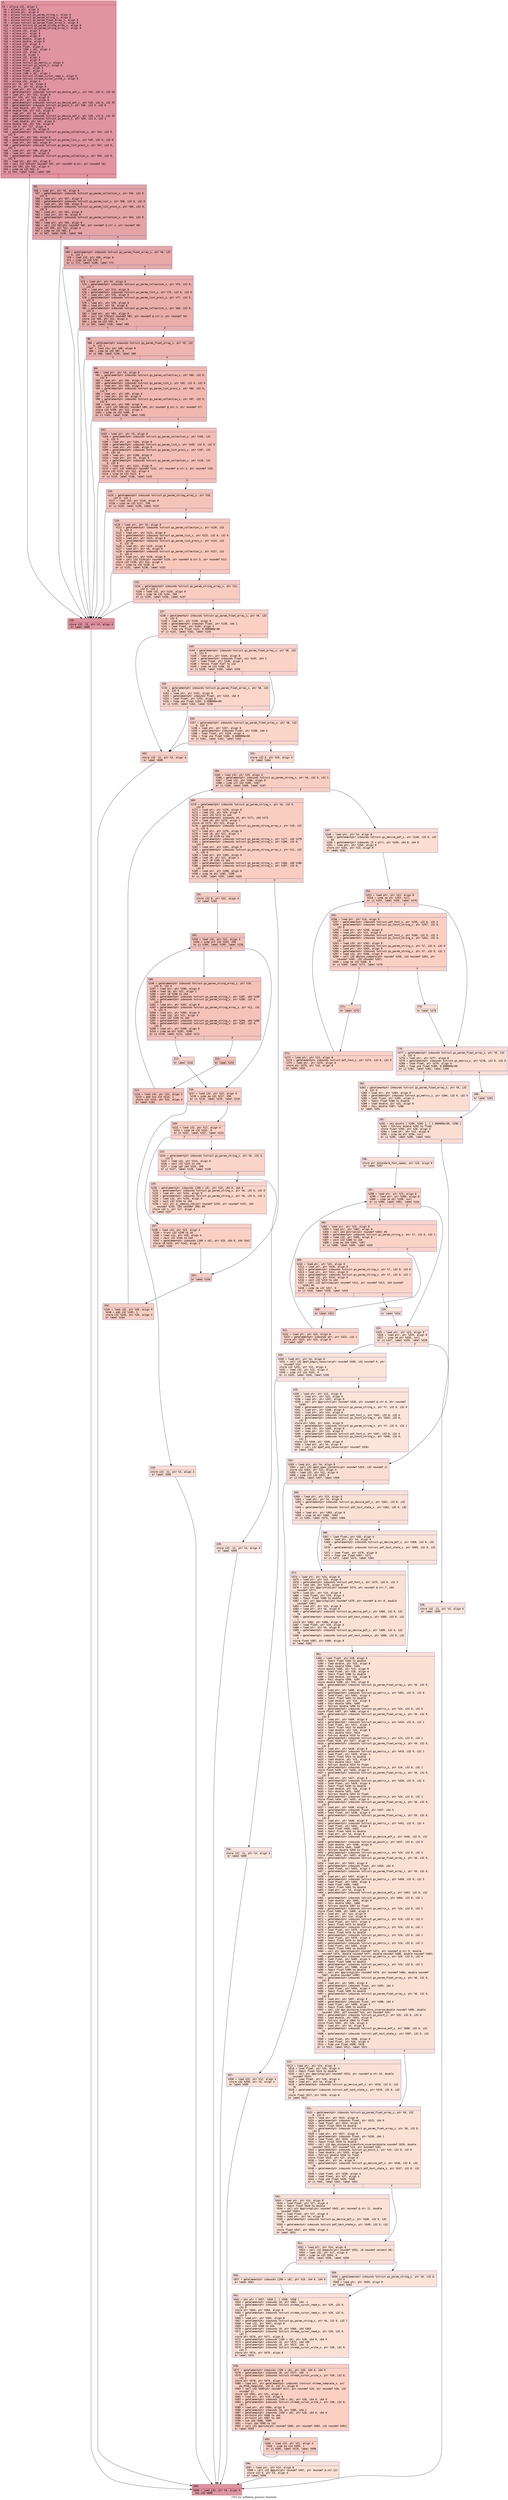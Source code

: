 digraph "CFG for 'pdfshow_process' function" {
	label="CFG for 'pdfshow_process' function";

	Node0x600003361fe0 [shape=record,color="#b70d28ff", style=filled, fillcolor="#b70d2870" fontname="Courier",label="{2:\l|  %3 = alloca i32, align 4\l  %4 = alloca ptr, align 8\l  %5 = alloca ptr, align 8\l  %6 = alloca %struct.gs_param_string_s, align 8\l  %7 = alloca %struct.gs_param_string_s, align 8\l  %8 = alloca %struct.gs_param_float_array_s, align 8\l  %9 = alloca %struct.gs_param_float_array_s, align 8\l  %10 = alloca %struct.gs_param_string_array_s, align 8\l  %11 = alloca %struct.gs_param_string_array_s, align 8\l  %12 = alloca i32, align 4\l  %13 = alloca ptr, align 8\l  %14 = alloca ptr, align 8\l  %15 = alloca double, align 8\l  %16 = alloca double, align 8\l  %17 = alloca i32, align 4\l  %18 = alloca float, align 4\l  %19 = alloca [200 x i8], align 1\l  %20 = alloca i32, align 4\l  %21 = alloca i8, align 1\l  %22 = alloca i32, align 4\l  %23 = alloca ptr, align 8\l  %24 = alloca %struct.gs_matrix_s, align 4\l  %25 = alloca %struct.gs_point_s, align 8\l  %26 = alloca float, align 4\l  %27 = alloca float, align 4\l  %28 = alloca [100 x i8], align 1\l  %29 = alloca %struct.stream_cursor_read_s, align 8\l  %30 = alloca %struct.stream_cursor_write_s, align 8\l  %31 = alloca i32, align 4\l  store ptr %0, ptr %4, align 8\l  store ptr %1, ptr %5, align 8\l  %32 = load ptr, ptr %4, align 8\l  %33 = getelementptr inbounds %struct.gx_device_pdf_s, ptr %32, i32 0, i32 26\l  %34 = load ptr, ptr %33, align 8\l  store ptr %34, ptr %14, align 8\l  %35 = load ptr, ptr %4, align 8\l  %36 = getelementptr inbounds %struct.gx_device_pdf_s, ptr %35, i32 0, i32 35\l  %37 = getelementptr inbounds %struct.gs_point_s, ptr %36, i32 0, i32 0\l  %38 = load double, ptr %37, align 8\l  store double %38, ptr %15, align 8\l  %39 = load ptr, ptr %4, align 8\l  %40 = getelementptr inbounds %struct.gx_device_pdf_s, ptr %39, i32 0, i32 35\l  %41 = getelementptr inbounds %struct.gs_point_s, ptr %40, i32 0, i32 1\l  %42 = load double, ptr %41, align 8\l  store double %42, ptr %16, align 8\l  store i32 0, ptr %17, align 4\l  %43 = load ptr, ptr %5, align 8\l  %44 = getelementptr inbounds %struct.gs_param_collection_s, ptr %43, i32 0,\l... i32 0\l  %45 = load ptr, ptr %44, align 8\l  %46 = getelementptr inbounds %struct.gs_param_list_s, ptr %45, i32 0, i32 0\l  %47 = load ptr, ptr %46, align 8\l  %48 = getelementptr inbounds %struct.gs_param_list_procs_s, ptr %47, i32 0,\l... i32 5\l  %49 = load ptr, ptr %48, align 8\l  %50 = load ptr, ptr %5, align 8\l  %51 = getelementptr inbounds %struct.gs_param_collection_s, ptr %50, i32 0,\l... i32 0\l  %52 = load ptr, ptr %51, align 8\l  %53 = call i32 %49(ptr noundef %52, ptr noundef @.str, ptr noundef %6)\l  store i32 %53, ptr %12, align 4\l  %54 = icmp ne i32 %53, 0\l  br i1 %54, label %136, label %55\l|{<s0>T|<s1>F}}"];
	Node0x600003361fe0:s0 -> Node0x600003362300[tooltip="2 -> 136\nProbability 62.50%" ];
	Node0x600003361fe0:s1 -> Node0x600003362030[tooltip="2 -> 55\nProbability 37.50%" ];
	Node0x600003362030 [shape=record,color="#3d50c3ff", style=filled, fillcolor="#c32e3170" fontname="Courier",label="{55:\l|  %56 = load ptr, ptr %5, align 8\l  %57 = getelementptr inbounds %struct.gs_param_collection_s, ptr %56, i32 0,\l... i32 0\l  %58 = load ptr, ptr %57, align 8\l  %59 = getelementptr inbounds %struct.gs_param_list_s, ptr %58, i32 0, i32 0\l  %60 = load ptr, ptr %59, align 8\l  %61 = getelementptr inbounds %struct.gs_param_list_procs_s, ptr %60, i32 0,\l... i32 8\l  %62 = load ptr, ptr %61, align 8\l  %63 = load ptr, ptr %5, align 8\l  %64 = getelementptr inbounds %struct.gs_param_collection_s, ptr %63, i32 0,\l... i32 0\l  %65 = load ptr, ptr %64, align 8\l  %66 = call i32 %62(ptr noundef %65, ptr noundef @.str.1, ptr noundef %8)\l  store i32 %66, ptr %12, align 4\l  %67 = icmp ne i32 %66, 0\l  br i1 %67, label %136, label %68\l|{<s0>T|<s1>F}}"];
	Node0x600003362030:s0 -> Node0x600003362300[tooltip="55 -> 136\nProbability 62.50%" ];
	Node0x600003362030:s1 -> Node0x600003362080[tooltip="55 -> 68\nProbability 37.50%" ];
	Node0x600003362080 [shape=record,color="#3d50c3ff", style=filled, fillcolor="#ca3b3770" fontname="Courier",label="{68:\l|  %69 = getelementptr inbounds %struct.gs_param_float_array_s, ptr %8, i32\l... 0, i32 1\l  %70 = load i32, ptr %69, align 8\l  %71 = icmp ne i32 %70, 7\l  br i1 %71, label %136, label %72\l|{<s0>T|<s1>F}}"];
	Node0x600003362080:s0 -> Node0x600003362300[tooltip="68 -> 136\nProbability 50.00%" ];
	Node0x600003362080:s1 -> Node0x6000033620d0[tooltip="68 -> 72\nProbability 50.00%" ];
	Node0x6000033620d0 [shape=record,color="#3d50c3ff", style=filled, fillcolor="#d0473d70" fontname="Courier",label="{72:\l|  %73 = load ptr, ptr %5, align 8\l  %74 = getelementptr inbounds %struct.gs_param_collection_s, ptr %73, i32 0,\l... i32 0\l  %75 = load ptr, ptr %74, align 8\l  %76 = getelementptr inbounds %struct.gs_param_list_s, ptr %75, i32 0, i32 0\l  %77 = load ptr, ptr %76, align 8\l  %78 = getelementptr inbounds %struct.gs_param_list_procs_s, ptr %77, i32 0,\l... i32 8\l  %79 = load ptr, ptr %78, align 8\l  %80 = load ptr, ptr %5, align 8\l  %81 = getelementptr inbounds %struct.gs_param_collection_s, ptr %80, i32 0,\l... i32 0\l  %82 = load ptr, ptr %81, align 8\l  %83 = call i32 %79(ptr noundef %82, ptr noundef @.str.2, ptr noundef %9)\l  store i32 %83, ptr %12, align 4\l  %84 = icmp ne i32 %83, 0\l  br i1 %84, label %136, label %85\l|{<s0>T|<s1>F}}"];
	Node0x6000033620d0:s0 -> Node0x600003362300[tooltip="72 -> 136\nProbability 62.50%" ];
	Node0x6000033620d0:s1 -> Node0x600003362120[tooltip="72 -> 85\nProbability 37.50%" ];
	Node0x600003362120 [shape=record,color="#3d50c3ff", style=filled, fillcolor="#d8564670" fontname="Courier",label="{85:\l|  %86 = getelementptr inbounds %struct.gs_param_float_array_s, ptr %9, i32\l... 0, i32 1\l  %87 = load i32, ptr %86, align 8\l  %88 = icmp ne i32 %87, 6\l  br i1 %88, label %136, label %89\l|{<s0>T|<s1>F}}"];
	Node0x600003362120:s0 -> Node0x600003362300[tooltip="85 -> 136\nProbability 50.00%" ];
	Node0x600003362120:s1 -> Node0x600003362170[tooltip="85 -> 89\nProbability 50.00%" ];
	Node0x600003362170 [shape=record,color="#3d50c3ff", style=filled, fillcolor="#dc5d4a70" fontname="Courier",label="{89:\l|  %90 = load ptr, ptr %5, align 8\l  %91 = getelementptr inbounds %struct.gs_param_collection_s, ptr %90, i32 0,\l... i32 0\l  %92 = load ptr, ptr %91, align 8\l  %93 = getelementptr inbounds %struct.gs_param_list_s, ptr %92, i32 0, i32 0\l  %94 = load ptr, ptr %93, align 8\l  %95 = getelementptr inbounds %struct.gs_param_list_procs_s, ptr %94, i32 0,\l... i32 5\l  %96 = load ptr, ptr %95, align 8\l  %97 = load ptr, ptr %5, align 8\l  %98 = getelementptr inbounds %struct.gs_param_collection_s, ptr %97, i32 0,\l... i32 0\l  %99 = load ptr, ptr %98, align 8\l  %100 = call i32 %96(ptr noundef %99, ptr noundef @.str.3, ptr noundef %7)\l  store i32 %100, ptr %12, align 4\l  %101 = icmp ne i32 %100, 0\l  br i1 %101, label %136, label %102\l|{<s0>T|<s1>F}}"];
	Node0x600003362170:s0 -> Node0x600003362300[tooltip="89 -> 136\nProbability 62.50%" ];
	Node0x600003362170:s1 -> Node0x6000033621c0[tooltip="89 -> 102\nProbability 37.50%" ];
	Node0x6000033621c0 [shape=record,color="#3d50c3ff", style=filled, fillcolor="#e36c5570" fontname="Courier",label="{102:\l|  %103 = load ptr, ptr %5, align 8\l  %104 = getelementptr inbounds %struct.gs_param_collection_s, ptr %103, i32\l... 0, i32 0\l  %105 = load ptr, ptr %104, align 8\l  %106 = getelementptr inbounds %struct.gs_param_list_s, ptr %105, i32 0, i32 0\l  %107 = load ptr, ptr %106, align 8\l  %108 = getelementptr inbounds %struct.gs_param_list_procs_s, ptr %107, i32\l... 0, i32 10\l  %109 = load ptr, ptr %108, align 8\l  %110 = load ptr, ptr %5, align 8\l  %111 = getelementptr inbounds %struct.gs_param_collection_s, ptr %110, i32\l... 0, i32 0\l  %112 = load ptr, ptr %111, align 8\l  %113 = call i32 %109(ptr noundef %112, ptr noundef @.str.4, ptr noundef %10)\l  store i32 %113, ptr %12, align 4\l  %114 = icmp ne i32 %113, 0\l  br i1 %114, label %136, label %115\l|{<s0>T|<s1>F}}"];
	Node0x6000033621c0:s0 -> Node0x600003362300[tooltip="102 -> 136\nProbability 62.50%" ];
	Node0x6000033621c0:s1 -> Node0x600003362210[tooltip="102 -> 115\nProbability 37.50%" ];
	Node0x600003362210 [shape=record,color="#3d50c3ff", style=filled, fillcolor="#e97a5f70" fontname="Courier",label="{115:\l|  %116 = getelementptr inbounds %struct.gs_param_string_array_s, ptr %10,\l... i32 0, i32 1\l  %117 = load i32, ptr %116, align 8\l  %118 = icmp ne i32 %117, 256\l  br i1 %118, label %136, label %119\l|{<s0>T|<s1>F}}"];
	Node0x600003362210:s0 -> Node0x600003362300[tooltip="115 -> 136\nProbability 50.00%" ];
	Node0x600003362210:s1 -> Node0x600003362260[tooltip="115 -> 119\nProbability 50.00%" ];
	Node0x600003362260 [shape=record,color="#3d50c3ff", style=filled, fillcolor="#ec7f6370" fontname="Courier",label="{119:\l|  %120 = load ptr, ptr %5, align 8\l  %121 = getelementptr inbounds %struct.gs_param_collection_s, ptr %120, i32\l... 0, i32 0\l  %122 = load ptr, ptr %121, align 8\l  %123 = getelementptr inbounds %struct.gs_param_list_s, ptr %122, i32 0, i32 0\l  %124 = load ptr, ptr %123, align 8\l  %125 = getelementptr inbounds %struct.gs_param_list_procs_s, ptr %124, i32\l... 0, i32 10\l  %126 = load ptr, ptr %125, align 8\l  %127 = load ptr, ptr %5, align 8\l  %128 = getelementptr inbounds %struct.gs_param_collection_s, ptr %127, i32\l... 0, i32 0\l  %129 = load ptr, ptr %128, align 8\l  %130 = call i32 %126(ptr noundef %129, ptr noundef @.str.5, ptr noundef %11)\l  store i32 %130, ptr %12, align 4\l  %131 = icmp ne i32 %130, 0\l  br i1 %131, label %136, label %132\l|{<s0>T|<s1>F}}"];
	Node0x600003362260:s0 -> Node0x600003362300[tooltip="119 -> 136\nProbability 62.50%" ];
	Node0x600003362260:s1 -> Node0x6000033622b0[tooltip="119 -> 132\nProbability 37.50%" ];
	Node0x6000033622b0 [shape=record,color="#3d50c3ff", style=filled, fillcolor="#f08b6e70" fontname="Courier",label="{132:\l|  %133 = getelementptr inbounds %struct.gs_param_string_array_s, ptr %11,\l... i32 0, i32 1\l  %134 = load i32, ptr %133, align 8\l  %135 = icmp ne i32 %134, 256\l  br i1 %135, label %136, label %137\l|{<s0>T|<s1>F}}"];
	Node0x6000033622b0:s0 -> Node0x600003362300[tooltip="132 -> 136\nProbability 50.00%" ];
	Node0x6000033622b0:s1 -> Node0x600003362350[tooltip="132 -> 137\nProbability 50.00%" ];
	Node0x600003362300 [shape=record,color="#b70d28ff", style=filled, fillcolor="#b70d2870" fontname="Courier",label="{136:\l|  store i32 -15, ptr %3, align 4\l  br label %599\l}"];
	Node0x600003362300 -> Node0x600003363660[tooltip="136 -> 599\nProbability 100.00%" ];
	Node0x600003362350 [shape=record,color="#3d50c3ff", style=filled, fillcolor="#f3947570" fontname="Courier",label="{137:\l|  %138 = getelementptr inbounds %struct.gs_param_float_array_s, ptr %8, i32\l... 0, i32 0\l  %139 = load ptr, ptr %138, align 8\l  %140 = getelementptr inbounds float, ptr %139, i64 1\l  %141 = load float, ptr %140, align 4\l  %142 = fcmp une float %141, 0.000000e+00\l  br i1 %142, label %162, label %143\l|{<s0>T|<s1>F}}"];
	Node0x600003362350:s0 -> Node0x600003362490[tooltip="137 -> 162\nProbability 62.50%" ];
	Node0x600003362350:s1 -> Node0x6000033623a0[tooltip="137 -> 143\nProbability 37.50%" ];
	Node0x6000033623a0 [shape=record,color="#3d50c3ff", style=filled, fillcolor="#f59c7d70" fontname="Courier",label="{143:\l|  %144 = getelementptr inbounds %struct.gs_param_float_array_s, ptr %8, i32\l... 0, i32 0\l  %145 = load ptr, ptr %144, align 8\l  %146 = getelementptr inbounds float, ptr %145, i64 2\l  %147 = load float, ptr %146, align 4\l  %148 = fptosi float %147 to i32\l  %149 = icmp ne i32 %148, 32\l  br i1 %149, label %150, label %156\l|{<s0>T|<s1>F}}"];
	Node0x6000033623a0:s0 -> Node0x6000033623f0[tooltip="143 -> 150\nProbability 50.00%" ];
	Node0x6000033623a0:s1 -> Node0x600003362440[tooltip="143 -> 156\nProbability 50.00%" ];
	Node0x6000033623f0 [shape=record,color="#3d50c3ff", style=filled, fillcolor="#f6a38570" fontname="Courier",label="{150:\l|  %151 = getelementptr inbounds %struct.gs_param_float_array_s, ptr %8, i32\l... 0, i32 0\l  %152 = load ptr, ptr %151, align 8\l  %153 = getelementptr inbounds float, ptr %152, i64 0\l  %154 = load float, ptr %153, align 4\l  %155 = fcmp une float %154, 0.000000e+00\l  br i1 %155, label %162, label %156\l|{<s0>T|<s1>F}}"];
	Node0x6000033623f0:s0 -> Node0x600003362490[tooltip="150 -> 162\nProbability 62.50%" ];
	Node0x6000033623f0:s1 -> Node0x600003362440[tooltip="150 -> 156\nProbability 37.50%" ];
	Node0x600003362440 [shape=record,color="#3d50c3ff", style=filled, fillcolor="#f5a08170" fontname="Courier",label="{156:\l|  %157 = getelementptr inbounds %struct.gs_param_float_array_s, ptr %8, i32\l... 0, i32 0\l  %158 = load ptr, ptr %157, align 8\l  %159 = getelementptr inbounds float, ptr %158, i64 4\l  %160 = load float, ptr %159, align 4\l  %161 = fcmp une float %160, 0.000000e+00\l  br i1 %161, label %162, label %163\l|{<s0>T|<s1>F}}"];
	Node0x600003362440:s0 -> Node0x600003362490[tooltip="156 -> 162\nProbability 62.50%" ];
	Node0x600003362440:s1 -> Node0x6000033624e0[tooltip="156 -> 163\nProbability 37.50%" ];
	Node0x600003362490 [shape=record,color="#3d50c3ff", style=filled, fillcolor="#f3947570" fontname="Courier",label="{162:\l|  store i32 -21, ptr %3, align 4\l  br label %599\l}"];
	Node0x600003362490 -> Node0x600003363660[tooltip="162 -> 599\nProbability 100.00%" ];
	Node0x6000033624e0 [shape=record,color="#3d50c3ff", style=filled, fillcolor="#f7ac8e70" fontname="Courier",label="{163:\l|  store i32 0, ptr %20, align 4\l  br label %164\l}"];
	Node0x6000033624e0 -> Node0x600003362530[tooltip="163 -> 164\nProbability 100.00%" ];
	Node0x600003362530 [shape=record,color="#3d50c3ff", style=filled, fillcolor="#f2907270" fontname="Courier",label="{164:\l|  %165 = load i32, ptr %20, align 4\l  %166 = getelementptr inbounds %struct.gs_param_string_s, ptr %6, i32 0, i32 1\l  %167 = load i32, ptr %166, align 8\l  %168 = icmp ult i32 %165, %167\l  br i1 %168, label %169, label %247\l|{<s0>T|<s1>F}}"];
	Node0x600003362530:s0 -> Node0x600003362580[tooltip="164 -> 169\nProbability 96.88%" ];
	Node0x600003362530:s1 -> Node0x600003362a80[tooltip="164 -> 247\nProbability 3.12%" ];
	Node0x600003362580 [shape=record,color="#3d50c3ff", style=filled, fillcolor="#f2907270" fontname="Courier",label="{169:\l|  %170 = getelementptr inbounds %struct.gs_param_string_s, ptr %6, i32 0,\l... i32 0\l  %171 = load ptr, ptr %170, align 8\l  %172 = load i32, ptr %20, align 4\l  %173 = zext i32 %172 to i64\l  %174 = getelementptr inbounds i8, ptr %171, i64 %173\l  %175 = load i8, ptr %174, align 1\l  store i8 %175, ptr %21, align 1\l  %176 = getelementptr inbounds %struct.gs_param_string_array_s, ptr %10, i32\l... 0, i32 0\l  %177 = load ptr, ptr %176, align 8\l  %178 = load i8, ptr %21, align 1\l  %179 = zext i8 %178 to i64\l  %180 = getelementptr inbounds %struct.gs_param_string_s, ptr %177, i64 %179\l  %181 = getelementptr inbounds %struct.gs_param_string_s, ptr %180, i32 0,\l... i32 0\l  %182 = load ptr, ptr %181, align 8\l  %183 = getelementptr inbounds %struct.gs_param_string_array_s, ptr %11, i32\l... 0, i32 0\l  %184 = load ptr, ptr %183, align 8\l  %185 = load i8, ptr %21, align 1\l  %186 = zext i8 %185 to i64\l  %187 = getelementptr inbounds %struct.gs_param_string_s, ptr %184, i64 %186\l  %188 = getelementptr inbounds %struct.gs_param_string_s, ptr %187, i32 0,\l... i32 0\l  %189 = load ptr, ptr %188, align 8\l  %190 = icmp ne ptr %182, %189\l  br i1 %190, label %191, label %243\l|{<s0>T|<s1>F}}"];
	Node0x600003362580:s0 -> Node0x6000033625d0[tooltip="169 -> 191\nProbability 62.50%" ];
	Node0x600003362580:s1 -> Node0x6000033629e0[tooltip="169 -> 243\nProbability 37.50%" ];
	Node0x6000033625d0 [shape=record,color="#3d50c3ff", style=filled, fillcolor="#f3947570" fontname="Courier",label="{191:\l|  store i32 0, ptr %22, align 4\l  br label %192\l}"];
	Node0x6000033625d0 -> Node0x600003362620[tooltip="191 -> 192\nProbability 100.00%" ];
	Node0x600003362620 [shape=record,color="#3d50c3ff", style=filled, fillcolor="#e5705870" fontname="Courier",label="{192:\l|  %193 = load i32, ptr %22, align 4\l  %194 = icmp slt i32 %193, 256\l  br i1 %194, label %195, label %216\l|{<s0>T|<s1>F}}"];
	Node0x600003362620:s0 -> Node0x600003362670[tooltip="192 -> 195\nProbability 96.88%" ];
	Node0x600003362620:s1 -> Node0x6000033627b0[tooltip="192 -> 216\nProbability 3.12%" ];
	Node0x600003362670 [shape=record,color="#3d50c3ff", style=filled, fillcolor="#e8765c70" fontname="Courier",label="{195:\l|  %196 = getelementptr inbounds %struct.gs_param_string_array_s, ptr %10,\l... i32 0, i32 0\l  %197 = load ptr, ptr %196, align 8\l  %198 = load i8, ptr %21, align 1\l  %199 = zext i8 %198 to i64\l  %200 = getelementptr inbounds %struct.gs_param_string_s, ptr %197, i64 %199\l  %201 = getelementptr inbounds %struct.gs_param_string_s, ptr %200, i32 0,\l... i32 0\l  %202 = load ptr, ptr %201, align 8\l  %203 = getelementptr inbounds %struct.gs_param_string_array_s, ptr %11, i32\l... 0, i32 0\l  %204 = load ptr, ptr %203, align 8\l  %205 = load i32, ptr %22, align 4\l  %206 = sext i32 %205 to i64\l  %207 = getelementptr inbounds %struct.gs_param_string_s, ptr %204, i64 %206\l  %208 = getelementptr inbounds %struct.gs_param_string_s, ptr %207, i32 0,\l... i32 0\l  %209 = load ptr, ptr %208, align 8\l  %210 = icmp eq ptr %202, %209\l  br i1 %210, label %211, label %212\l|{<s0>T|<s1>F}}"];
	Node0x600003362670:s0 -> Node0x6000033626c0[tooltip="195 -> 211\nProbability 3.12%" ];
	Node0x600003362670:s1 -> Node0x600003362710[tooltip="195 -> 212\nProbability 96.88%" ];
	Node0x6000033626c0 [shape=record,color="#3d50c3ff", style=filled, fillcolor="#f59c7d70" fontname="Courier",label="{211:\l|  br label %216\l}"];
	Node0x6000033626c0 -> Node0x6000033627b0[tooltip="211 -> 216\nProbability 100.00%" ];
	Node0x600003362710 [shape=record,color="#3d50c3ff", style=filled, fillcolor="#e8765c70" fontname="Courier",label="{212:\l|  br label %213\l}"];
	Node0x600003362710 -> Node0x600003362760[tooltip="212 -> 213\nProbability 100.00%" ];
	Node0x600003362760 [shape=record,color="#3d50c3ff", style=filled, fillcolor="#e8765c70" fontname="Courier",label="{213:\l|  %214 = load i32, ptr %22, align 4\l  %215 = add nsw i32 %214, 1\l  store i32 %215, ptr %22, align 4\l  br label %192\l}"];
	Node0x600003362760 -> Node0x600003362620[tooltip="213 -> 192\nProbability 100.00%" ];
	Node0x6000033627b0 [shape=record,color="#3d50c3ff", style=filled, fillcolor="#f3947570" fontname="Courier",label="{216:\l|  %217 = load i32, ptr %22, align 4\l  %218 = icmp eq i32 %217, 256\l  br i1 %218, label %219, label %220\l|{<s0>T|<s1>F}}"];
	Node0x6000033627b0:s0 -> Node0x600003362800[tooltip="216 -> 219\nProbability 3.12%" ];
	Node0x6000033627b0:s1 -> Node0x600003362850[tooltip="216 -> 220\nProbability 96.88%" ];
	Node0x600003362800 [shape=record,color="#3d50c3ff", style=filled, fillcolor="#f7b59970" fontname="Courier",label="{219:\l|  store i32 -21, ptr %3, align 4\l  br label %599\l}"];
	Node0x600003362800 -> Node0x600003363660[tooltip="219 -> 599\nProbability 100.00%" ];
	Node0x600003362850 [shape=record,color="#3d50c3ff", style=filled, fillcolor="#f3947570" fontname="Courier",label="{220:\l|  %221 = load i32, ptr %17, align 4\l  %222 = icmp ne i32 %221, 0\l  br i1 %222, label %237, label %223\l|{<s0>T|<s1>F}}"];
	Node0x600003362850:s0 -> Node0x600003362990[tooltip="220 -> 237\nProbability 62.50%" ];
	Node0x600003362850:s1 -> Node0x6000033628a0[tooltip="220 -> 223\nProbability 37.50%" ];
	Node0x6000033628a0 [shape=record,color="#3d50c3ff", style=filled, fillcolor="#f5a08170" fontname="Courier",label="{223:\l|  %224 = getelementptr inbounds %struct.gs_param_string_s, ptr %6, i32 0,\l... i32 1\l  %225 = load i32, ptr %224, align 8\l  %226 = zext i32 %225 to i64\l  %227 = icmp ugt i64 %226, 200\l  br i1 %227, label %228, label %229\l|{<s0>T|<s1>F}}"];
	Node0x6000033628a0:s0 -> Node0x6000033628f0[tooltip="223 -> 228\nProbability 3.12%" ];
	Node0x6000033628a0:s1 -> Node0x600003362940[tooltip="223 -> 229\nProbability 96.88%" ];
	Node0x6000033628f0 [shape=record,color="#3d50c3ff", style=filled, fillcolor="#f6bfa670" fontname="Courier",label="{228:\l|  store i32 -13, ptr %3, align 4\l  br label %599\l}"];
	Node0x6000033628f0 -> Node0x600003363660[tooltip="228 -> 599\nProbability 100.00%" ];
	Node0x600003362940 [shape=record,color="#3d50c3ff", style=filled, fillcolor="#f5a08170" fontname="Courier",label="{229:\l|  %230 = getelementptr inbounds [200 x i8], ptr %19, i64 0, i64 0\l  %231 = getelementptr inbounds %struct.gs_param_string_s, ptr %6, i32 0, i32 0\l  %232 = load ptr, ptr %231, align 8\l  %233 = getelementptr inbounds %struct.gs_param_string_s, ptr %6, i32 0, i32 1\l  %234 = load i32, ptr %233, align 8\l  %235 = zext i32 %234 to i64\l  %236 = call ptr @__memcpy_chk(ptr noundef %230, ptr noundef %232, i64\l... noundef %235, i64 noundef 200) #3\l  store i32 1, ptr %17, align 4\l  br label %237\l}"];
	Node0x600003362940 -> Node0x600003362990[tooltip="229 -> 237\nProbability 100.00%" ];
	Node0x600003362990 [shape=record,color="#3d50c3ff", style=filled, fillcolor="#f3947570" fontname="Courier",label="{237:\l|  %238 = load i32, ptr %22, align 4\l  %239 = trunc i32 %238 to i8\l  %240 = load i32, ptr %20, align 4\l  %241 = zext i32 %240 to i64\l  %242 = getelementptr inbounds [200 x i8], ptr %19, i64 0, i64 %241\l  store i8 %239, ptr %242, align 1\l  br label %243\l}"];
	Node0x600003362990 -> Node0x6000033629e0[tooltip="237 -> 243\nProbability 100.00%" ];
	Node0x6000033629e0 [shape=record,color="#3d50c3ff", style=filled, fillcolor="#f2907270" fontname="Courier",label="{243:\l|  br label %244\l}"];
	Node0x6000033629e0 -> Node0x600003362a30[tooltip="243 -> 244\nProbability 100.00%" ];
	Node0x600003362a30 [shape=record,color="#3d50c3ff", style=filled, fillcolor="#f2907270" fontname="Courier",label="{244:\l|  %245 = load i32, ptr %20, align 4\l  %246 = add i32 %245, 1\l  store i32 %246, ptr %20, align 4\l  br label %164\l}"];
	Node0x600003362a30 -> Node0x600003362530[tooltip="244 -> 164\nProbability 100.00%" ];
	Node0x600003362a80 [shape=record,color="#3d50c3ff", style=filled, fillcolor="#f7b39670" fontname="Courier",label="{247:\l|  %248 = load ptr, ptr %4, align 8\l  %249 = getelementptr inbounds %struct.gx_device_pdf_s, ptr %248, i32 0, i32\l... 64\l  %250 = getelementptr inbounds [5 x ptr], ptr %249, i64 0, i64 0\l  %251 = load ptr, ptr %250, align 8\l  store ptr %251, ptr %13, align 8\l  br label %252\l}"];
	Node0x600003362a80 -> Node0x600003362ad0[tooltip="247 -> 252\nProbability 100.00%" ];
	Node0x600003362ad0 [shape=record,color="#3d50c3ff", style=filled, fillcolor="#f3947570" fontname="Courier",label="{252:\l|  %253 = load ptr, ptr %13, align 8\l  %254 = icmp ne ptr %253, null\l  br i1 %254, label %255, label %276\l|{<s0>T|<s1>F}}"];
	Node0x600003362ad0:s0 -> Node0x600003362b20[tooltip="252 -> 255\nProbability 96.88%" ];
	Node0x600003362ad0:s1 -> Node0x600003362c60[tooltip="252 -> 276\nProbability 3.12%" ];
	Node0x600003362b20 [shape=record,color="#3d50c3ff", style=filled, fillcolor="#f3947570" fontname="Courier",label="{255:\l|  %256 = load ptr, ptr %13, align 8\l  %257 = getelementptr inbounds %struct.pdf_font_s, ptr %256, i32 0, i32 4\l  %258 = getelementptr inbounds %struct.gs_const_string_s, ptr %257, i32 0,\l... i32 0\l  %259 = load ptr, ptr %258, align 8\l  %260 = load ptr, ptr %13, align 8\l  %261 = getelementptr inbounds %struct.pdf_font_s, ptr %260, i32 0, i32 4\l  %262 = getelementptr inbounds %struct.gs_const_string_s, ptr %261, i32 0,\l... i32 1\l  %263 = load i32, ptr %262, align 8\l  %264 = getelementptr inbounds %struct.gs_param_string_s, ptr %7, i32 0, i32 0\l  %265 = load ptr, ptr %264, align 8\l  %266 = getelementptr inbounds %struct.gs_param_string_s, ptr %7, i32 0, i32 1\l  %267 = load i32, ptr %266, align 8\l  %268 = call i32 @bytes_compare(ptr noundef %259, i32 noundef %263, ptr\l... noundef %265, i32 noundef %267)\l  %269 = icmp ne i32 %268, 0\l  br i1 %269, label %271, label %270\l|{<s0>T|<s1>F}}"];
	Node0x600003362b20:s0 -> Node0x600003362bc0[tooltip="255 -> 271\nProbability 96.88%" ];
	Node0x600003362b20:s1 -> Node0x600003362b70[tooltip="255 -> 270\nProbability 3.12%" ];
	Node0x600003362b70 [shape=record,color="#3d50c3ff", style=filled, fillcolor="#f7b99e70" fontname="Courier",label="{270:\l|  br label %276\l}"];
	Node0x600003362b70 -> Node0x600003362c60[tooltip="270 -> 276\nProbability 100.00%" ];
	Node0x600003362bc0 [shape=record,color="#3d50c3ff", style=filled, fillcolor="#f3947570" fontname="Courier",label="{271:\l|  br label %272\l}"];
	Node0x600003362bc0 -> Node0x600003362c10[tooltip="271 -> 272\nProbability 100.00%" ];
	Node0x600003362c10 [shape=record,color="#3d50c3ff", style=filled, fillcolor="#f3947570" fontname="Courier",label="{272:\l|  %273 = load ptr, ptr %13, align 8\l  %274 = getelementptr inbounds %struct.pdf_font_s, ptr %273, i32 0, i32 0\l  %275 = load ptr, ptr %274, align 8\l  store ptr %275, ptr %13, align 8\l  br label %252\l}"];
	Node0x600003362c10 -> Node0x600003362ad0[tooltip="272 -> 252\nProbability 100.00%" ];
	Node0x600003362c60 [shape=record,color="#3d50c3ff", style=filled, fillcolor="#f7b39670" fontname="Courier",label="{276:\l|  %277 = getelementptr inbounds %struct.gs_param_float_array_s, ptr %9, i32\l... 0, i32 0\l  %278 = load ptr, ptr %277, align 8\l  %279 = getelementptr inbounds %struct.gs_matrix_s, ptr %278, i32 0, i32 0\l  %280 = load float, ptr %279, align 4\l  %281 = fcmp une float %280, 0.000000e+00\l  br i1 %281, label %282, label %290\l|{<s0>T|<s1>F}}"];
	Node0x600003362c60:s0 -> Node0x600003362cb0[tooltip="276 -> 282\nProbability 62.50%" ];
	Node0x600003362c60:s1 -> Node0x600003362d00[tooltip="276 -> 290\nProbability 37.50%" ];
	Node0x600003362cb0 [shape=record,color="#3d50c3ff", style=filled, fillcolor="#f7b59970" fontname="Courier",label="{282:\l|  %283 = getelementptr inbounds %struct.gs_param_float_array_s, ptr %9, i32\l... 0, i32 0\l  %284 = load ptr, ptr %283, align 8\l  %285 = getelementptr inbounds %struct.gs_matrix_s, ptr %284, i32 0, i32 0\l  %286 = load float, ptr %285, align 4\l  %287 = fpext float %286 to double\l  %288 = load double, ptr %15, align 8\l  %289 = fdiv double %287, %288\l  br label %291\l}"];
	Node0x600003362cb0 -> Node0x600003362d50[tooltip="282 -> 291\nProbability 100.00%" ];
	Node0x600003362d00 [shape=record,color="#3d50c3ff", style=filled, fillcolor="#f7b99e70" fontname="Courier",label="{290:\l|  br label %291\l}"];
	Node0x600003362d00 -> Node0x600003362d50[tooltip="290 -> 291\nProbability 100.00%" ];
	Node0x600003362d50 [shape=record,color="#3d50c3ff", style=filled, fillcolor="#f7b39670" fontname="Courier",label="{291:\l|  %292 = phi double [ %289, %282 ], [ 1.000000e+00, %290 ]\l  %293 = fptrunc double %292 to float\l  store float %293, ptr %18, align 4\l  %294 = load ptr, ptr %13, align 8\l  %295 = icmp eq ptr %294, null\l  br i1 %295, label %296, label %352\l|{<s0>T|<s1>F}}"];
	Node0x600003362d50:s0 -> Node0x600003362da0[tooltip="291 -> 296\nProbability 37.50%" ];
	Node0x600003362d50:s1 -> Node0x600003363160[tooltip="291 -> 352\nProbability 62.50%" ];
	Node0x600003362da0 [shape=record,color="#3d50c3ff", style=filled, fillcolor="#f7b99e70" fontname="Courier",label="{296:\l|  store ptr @standard_font_names, ptr %23, align 8\l  br label %297\l}"];
	Node0x600003362da0 -> Node0x600003362df0[tooltip="296 -> 297\nProbability 100.00%" ];
	Node0x600003362df0 [shape=record,color="#3d50c3ff", style=filled, fillcolor="#f59c7d70" fontname="Courier",label="{297:\l|  %298 = load ptr, ptr %23, align 8\l  %299 = load ptr, ptr %298, align 8\l  %300 = icmp ne ptr %299, null\l  br i1 %300, label %301, label %324\l|{<s0>T|<s1>F}}"];
	Node0x600003362df0:s0 -> Node0x600003362e40[tooltip="297 -> 301\nProbability 96.88%" ];
	Node0x600003362df0:s1 -> Node0x600003362fd0[tooltip="297 -> 324\nProbability 3.12%" ];
	Node0x600003362e40 [shape=record,color="#3d50c3ff", style=filled, fillcolor="#f59c7d70" fontname="Courier",label="{301:\l|  %302 = load ptr, ptr %23, align 8\l  %303 = load ptr, ptr %302, align 8\l  %304 = call i64 @strlen(ptr noundef %303) #3\l  %305 = getelementptr inbounds %struct.gs_param_string_s, ptr %7, i32 0, i32 1\l  %306 = load i32, ptr %305, align 8\l  %307 = zext i32 %306 to i64\l  %308 = icmp eq i64 %304, %307\l  br i1 %308, label %309, label %320\l|{<s0>T|<s1>F}}"];
	Node0x600003362e40:s0 -> Node0x600003362e90[tooltip="301 -> 309\nProbability 50.00%" ];
	Node0x600003362e40:s1 -> Node0x600003362f30[tooltip="301 -> 320\nProbability 50.00%" ];
	Node0x600003362e90 [shape=record,color="#3d50c3ff", style=filled, fillcolor="#f6a38570" fontname="Courier",label="{309:\l|  %310 = load ptr, ptr %23, align 8\l  %311 = load ptr, ptr %310, align 8\l  %312 = getelementptr inbounds %struct.gs_param_string_s, ptr %7, i32 0, i32 0\l  %313 = load ptr, ptr %312, align 8\l  %314 = getelementptr inbounds %struct.gs_param_string_s, ptr %7, i32 0, i32 1\l  %315 = load i32, ptr %314, align 8\l  %316 = zext i32 %315 to i64\l  %317 = call i32 @strncmp(ptr noundef %311, ptr noundef %313, i64 noundef\l... %316) #3\l  %318 = icmp ne i32 %317, 0\l  br i1 %318, label %320, label %319\l|{<s0>T|<s1>F}}"];
	Node0x600003362e90:s0 -> Node0x600003362f30[tooltip="309 -> 320\nProbability 96.88%" ];
	Node0x600003362e90:s1 -> Node0x600003362ee0[tooltip="309 -> 319\nProbability 3.12%" ];
	Node0x600003362ee0 [shape=record,color="#3d50c3ff", style=filled, fillcolor="#f5c1a970" fontname="Courier",label="{319:\l|  br label %324\l}"];
	Node0x600003362ee0 -> Node0x600003362fd0[tooltip="319 -> 324\nProbability 100.00%" ];
	Node0x600003362f30 [shape=record,color="#3d50c3ff", style=filled, fillcolor="#f59c7d70" fontname="Courier",label="{320:\l|  br label %321\l}"];
	Node0x600003362f30 -> Node0x600003362f80[tooltip="320 -> 321\nProbability 100.00%" ];
	Node0x600003362f80 [shape=record,color="#3d50c3ff", style=filled, fillcolor="#f59c7d70" fontname="Courier",label="{321:\l|  %322 = load ptr, ptr %23, align 8\l  %323 = getelementptr inbounds ptr, ptr %322, i32 1\l  store ptr %323, ptr %23, align 8\l  br label %297\l}"];
	Node0x600003362f80 -> Node0x600003362df0[tooltip="321 -> 297\nProbability 100.00%" ];
	Node0x600003362fd0 [shape=record,color="#3d50c3ff", style=filled, fillcolor="#f7b99e70" fontname="Courier",label="{324:\l|  %325 = load ptr, ptr %23, align 8\l  %326 = load ptr, ptr %325, align 8\l  %327 = icmp ne ptr %326, null\l  br i1 %327, label %329, label %328\l|{<s0>T|<s1>F}}"];
	Node0x600003362fd0:s0 -> Node0x600003363070[tooltip="324 -> 329\nProbability 62.50%" ];
	Node0x600003362fd0:s1 -> Node0x600003363020[tooltip="324 -> 328\nProbability 37.50%" ];
	Node0x600003363020 [shape=record,color="#3d50c3ff", style=filled, fillcolor="#f5c1a970" fontname="Courier",label="{328:\l|  store i32 -21, ptr %3, align 4\l  br label %599\l}"];
	Node0x600003363020 -> Node0x600003363660[tooltip="328 -> 599\nProbability 100.00%" ];
	Node0x600003363070 [shape=record,color="#3d50c3ff", style=filled, fillcolor="#f6bfa670" fontname="Courier",label="{329:\l|  %330 = load ptr, ptr %4, align 8\l  %331 = call i32 @pdf_begin_resource(ptr noundef %330, i32 noundef 0, ptr\l... noundef %13)\l  store i32 %331, ptr %12, align 4\l  %332 = load i32, ptr %12, align 4\l  %333 = icmp slt i32 %332, 0\l  br i1 %333, label %334, label %335\l|{<s0>T|<s1>F}}"];
	Node0x600003363070:s0 -> Node0x6000033630c0[tooltip="329 -> 334\nProbability 37.50%" ];
	Node0x600003363070:s1 -> Node0x600003363110[tooltip="329 -> 335\nProbability 62.50%" ];
	Node0x6000033630c0 [shape=record,color="#3d50c3ff", style=filled, fillcolor="#f4c5ad70" fontname="Courier",label="{334:\l|  store i32 -21, ptr %3, align 4\l  br label %599\l}"];
	Node0x6000033630c0 -> Node0x600003363660[tooltip="334 -> 599\nProbability 100.00%" ];
	Node0x600003363110 [shape=record,color="#3d50c3ff", style=filled, fillcolor="#f5c1a970" fontname="Courier",label="{335:\l|  %336 = load ptr, ptr %14, align 8\l  %337 = load ptr, ptr %23, align 8\l  %338 = load ptr, ptr %337, align 8\l  %339 = call ptr @pprints1(ptr noundef %336, ptr noundef @.str.6, ptr noundef\l... %338)\l  %340 = getelementptr inbounds %struct.gs_param_string_s, ptr %7, i32 0, i32 0\l  %341 = load ptr, ptr %340, align 8\l  %342 = load ptr, ptr %13, align 8\l  %343 = getelementptr inbounds %struct.pdf_font_s, ptr %342, i32 0, i32 4\l  %344 = getelementptr inbounds %struct.gs_const_string_s, ptr %343, i32 0,\l... i32 0\l  store ptr %341, ptr %344, align 8\l  %345 = getelementptr inbounds %struct.gs_param_string_s, ptr %7, i32 0, i32 1\l  %346 = load i32, ptr %345, align 8\l  %347 = load ptr, ptr %13, align 8\l  %348 = getelementptr inbounds %struct.pdf_font_s, ptr %347, i32 0, i32 4\l  %349 = getelementptr inbounds %struct.gs_const_string_s, ptr %348, i32 0,\l... i32 1\l  store i32 %346, ptr %349, align 8\l  %350 = load ptr, ptr %4, align 8\l  %351 = call i32 @pdf_end_resource(ptr noundef %350)\l  br label %352\l}"];
	Node0x600003363110 -> Node0x600003363160[tooltip="335 -> 352\nProbability 100.00%" ];
	Node0x600003363160 [shape=record,color="#3d50c3ff", style=filled, fillcolor="#f7b39670" fontname="Courier",label="{352:\l|  %353 = load ptr, ptr %4, align 8\l  %354 = call i32 @pdf_open_contents(ptr noundef %353, i32 noundef 2)\l  store i32 %354, ptr %12, align 4\l  %355 = load i32, ptr %12, align 4\l  %356 = icmp slt i32 %355, 0\l  br i1 %356, label %357, label %359\l|{<s0>T|<s1>F}}"];
	Node0x600003363160:s0 -> Node0x6000033631b0[tooltip="352 -> 357\nProbability 37.50%" ];
	Node0x600003363160:s1 -> Node0x600003363200[tooltip="352 -> 359\nProbability 62.50%" ];
	Node0x6000033631b0 [shape=record,color="#3d50c3ff", style=filled, fillcolor="#f7bca170" fontname="Courier",label="{357:\l|  %358 = load i32, ptr %12, align 4\l  store i32 %358, ptr %3, align 4\l  br label %599\l}"];
	Node0x6000033631b0 -> Node0x600003363660[tooltip="357 -> 599\nProbability 100.00%" ];
	Node0x600003363200 [shape=record,color="#3d50c3ff", style=filled, fillcolor="#f7b99e70" fontname="Courier",label="{359:\l|  %360 = load ptr, ptr %13, align 8\l  %361 = load ptr, ptr %4, align 8\l  %362 = getelementptr inbounds %struct.gx_device_pdf_s, ptr %361, i32 0, i32\l... 76\l  %363 = getelementptr inbounds %struct.pdf_text_state_s, ptr %362, i32 0, i32\l... 1\l  %364 = load ptr, ptr %363, align 8\l  %365 = icmp ne ptr %360, %364\l  br i1 %365, label %373, label %366\l|{<s0>T|<s1>F}}"];
	Node0x600003363200:s0 -> Node0x6000033632a0[tooltip="359 -> 373\nProbability 62.50%" ];
	Node0x600003363200:s1 -> Node0x600003363250[tooltip="359 -> 366\nProbability 37.50%" ];
	Node0x600003363250 [shape=record,color="#3d50c3ff", style=filled, fillcolor="#f6bfa670" fontname="Courier",label="{366:\l|  %367 = load float, ptr %18, align 4\l  %368 = load ptr, ptr %4, align 8\l  %369 = getelementptr inbounds %struct.gx_device_pdf_s, ptr %368, i32 0, i32\l... 76\l  %370 = getelementptr inbounds %struct.pdf_text_state_s, ptr %369, i32 0, i32\l... 2\l  %371 = load float, ptr %370, align 8\l  %372 = fcmp une float %367, %371\l  br i1 %372, label %373, label %391\l|{<s0>T|<s1>F}}"];
	Node0x600003363250:s0 -> Node0x6000033632a0[tooltip="366 -> 373\nProbability 62.50%" ];
	Node0x600003363250:s1 -> Node0x6000033632f0[tooltip="366 -> 391\nProbability 37.50%" ];
	Node0x6000033632a0 [shape=record,color="#3d50c3ff", style=filled, fillcolor="#f7b99e70" fontname="Courier",label="{373:\l|  %374 = load ptr, ptr %14, align 8\l  %375 = load ptr, ptr %13, align 8\l  %376 = getelementptr inbounds %struct.pdf_font_s, ptr %375, i32 0, i32 3\l  %377 = load i64, ptr %376, align 8\l  %378 = call ptr @pprintld1(ptr noundef %374, ptr noundef @.str.7, i64\l... noundef %377)\l  %379 = load ptr, ptr %14, align 8\l  %380 = load float, ptr %18, align 4\l  %381 = fpext float %380 to double\l  %382 = call ptr @pprintg1(ptr noundef %379, ptr noundef @.str.8, double\l... noundef %381)\l  %383 = load ptr, ptr %13, align 8\l  %384 = load ptr, ptr %4, align 8\l  %385 = getelementptr inbounds %struct.gx_device_pdf_s, ptr %384, i32 0, i32\l... 76\l  %386 = getelementptr inbounds %struct.pdf_text_state_s, ptr %385, i32 0, i32\l... 1\l  store ptr %383, ptr %386, align 8\l  %387 = load float, ptr %18, align 4\l  %388 = load ptr, ptr %4, align 8\l  %389 = getelementptr inbounds %struct.gx_device_pdf_s, ptr %388, i32 0, i32\l... 76\l  %390 = getelementptr inbounds %struct.pdf_text_state_s, ptr %389, i32 0, i32\l... 2\l  store float %387, ptr %390, align 8\l  br label %391\l}"];
	Node0x6000033632a0 -> Node0x6000033632f0[tooltip="373 -> 391\nProbability 100.00%" ];
	Node0x6000033632f0 [shape=record,color="#3d50c3ff", style=filled, fillcolor="#f7b99e70" fontname="Courier",label="{391:\l|  %392 = load float, ptr %18, align 4\l  %393 = fpext float %392 to double\l  %394 = load double, ptr %15, align 8\l  %395 = fmul double %394, %393\l  store double %395, ptr %15, align 8\l  %396 = load float, ptr %18, align 4\l  %397 = fpext float %396 to double\l  %398 = load double, ptr %16, align 8\l  %399 = fmul double %398, %397\l  store double %399, ptr %16, align 8\l  %400 = getelementptr inbounds %struct.gs_param_float_array_s, ptr %9, i32 0,\l... i32 0\l  %401 = load ptr, ptr %400, align 8\l  %402 = getelementptr inbounds %struct.gs_matrix_s, ptr %401, i32 0, i32 0\l  %403 = load float, ptr %402, align 4\l  %404 = fpext float %403 to double\l  %405 = load double, ptr %15, align 8\l  %406 = fdiv double %404, %405\l  %407 = fptrunc double %406 to float\l  %408 = getelementptr inbounds %struct.gs_matrix_s, ptr %24, i32 0, i32 0\l  store float %407, ptr %408, align 4\l  %409 = getelementptr inbounds %struct.gs_param_float_array_s, ptr %9, i32 0,\l... i32 0\l  %410 = load ptr, ptr %409, align 8\l  %411 = getelementptr inbounds %struct.gs_matrix_s, ptr %410, i32 0, i32 1\l  %412 = load float, ptr %411, align 4\l  %413 = fpext float %412 to double\l  %414 = load double, ptr %16, align 8\l  %415 = fdiv double %413, %414\l  %416 = fptrunc double %415 to float\l  %417 = getelementptr inbounds %struct.gs_matrix_s, ptr %24, i32 0, i32 1\l  store float %416, ptr %417, align 4\l  %418 = getelementptr inbounds %struct.gs_param_float_array_s, ptr %9, i32 0,\l... i32 0\l  %419 = load ptr, ptr %418, align 8\l  %420 = getelementptr inbounds %struct.gs_matrix_s, ptr %419, i32 0, i32 2\l  %421 = load float, ptr %420, align 4\l  %422 = fpext float %421 to double\l  %423 = load double, ptr %15, align 8\l  %424 = fdiv double %422, %423\l  %425 = fptrunc double %424 to float\l  %426 = getelementptr inbounds %struct.gs_matrix_s, ptr %24, i32 0, i32 2\l  store float %425, ptr %426, align 4\l  %427 = getelementptr inbounds %struct.gs_param_float_array_s, ptr %9, i32 0,\l... i32 0\l  %428 = load ptr, ptr %427, align 8\l  %429 = getelementptr inbounds %struct.gs_matrix_s, ptr %428, i32 0, i32 3\l  %430 = load float, ptr %429, align 4\l  %431 = fpext float %430 to double\l  %432 = load double, ptr %16, align 8\l  %433 = fdiv double %431, %432\l  %434 = fptrunc double %433 to float\l  %435 = getelementptr inbounds %struct.gs_matrix_s, ptr %24, i32 0, i32 3\l  store float %434, ptr %435, align 4\l  %436 = getelementptr inbounds %struct.gs_param_float_array_s, ptr %8, i32 0,\l... i32 0\l  %437 = load ptr, ptr %436, align 8\l  %438 = getelementptr inbounds float, ptr %437, i64 5\l  %439 = load float, ptr %438, align 4\l  %440 = getelementptr inbounds %struct.gs_param_float_array_s, ptr %9, i32 0,\l... i32 0\l  %441 = load ptr, ptr %440, align 8\l  %442 = getelementptr inbounds %struct.gs_matrix_s, ptr %441, i32 0, i32 4\l  %443 = load float, ptr %442, align 4\l  %444 = fadd float %439, %443\l  %445 = fpext float %444 to double\l  %446 = load ptr, ptr %4, align 8\l  %447 = getelementptr inbounds %struct.gx_device_pdf_s, ptr %446, i32 0, i32\l... 35\l  %448 = getelementptr inbounds %struct.gs_point_s, ptr %447, i32 0, i32 0\l  %449 = load double, ptr %448, align 8\l  %450 = fdiv double %445, %449\l  %451 = fptrunc double %450 to float\l  %452 = getelementptr inbounds %struct.gs_matrix_s, ptr %24, i32 0, i32 4\l  store float %451, ptr %452, align 4\l  %453 = getelementptr inbounds %struct.gs_param_float_array_s, ptr %8, i32 0,\l... i32 0\l  %454 = load ptr, ptr %453, align 8\l  %455 = getelementptr inbounds float, ptr %454, i64 6\l  %456 = load float, ptr %455, align 4\l  %457 = getelementptr inbounds %struct.gs_param_float_array_s, ptr %9, i32 0,\l... i32 0\l  %458 = load ptr, ptr %457, align 8\l  %459 = getelementptr inbounds %struct.gs_matrix_s, ptr %458, i32 0, i32 5\l  %460 = load float, ptr %459, align 4\l  %461 = fadd float %456, %460\l  %462 = fpext float %461 to double\l  %463 = load ptr, ptr %4, align 8\l  %464 = getelementptr inbounds %struct.gx_device_pdf_s, ptr %463, i32 0, i32\l... 35\l  %465 = getelementptr inbounds %struct.gs_point_s, ptr %464, i32 0, i32 1\l  %466 = load double, ptr %465, align 8\l  %467 = fdiv double %462, %466\l  %468 = fptrunc double %467 to float\l  %469 = getelementptr inbounds %struct.gs_matrix_s, ptr %24, i32 0, i32 5\l  store float %468, ptr %469, align 4\l  %470 = load ptr, ptr %14, align 8\l  %471 = load ptr, ptr %14, align 8\l  %472 = getelementptr inbounds %struct.gs_matrix_s, ptr %24, i32 0, i32 0\l  %473 = load float, ptr %472, align 4\l  %474 = fpext float %473 to double\l  %475 = getelementptr inbounds %struct.gs_matrix_s, ptr %24, i32 0, i32 1\l  %476 = load float, ptr %475, align 4\l  %477 = fpext float %476 to double\l  %478 = getelementptr inbounds %struct.gs_matrix_s, ptr %24, i32 0, i32 2\l  %479 = load float, ptr %478, align 4\l  %480 = fpext float %479 to double\l  %481 = getelementptr inbounds %struct.gs_matrix_s, ptr %24, i32 0, i32 3\l  %482 = load float, ptr %481, align 4\l  %483 = fpext float %482 to double\l  %484 = call ptr @pprintg4(ptr noundef %471, ptr noundef @.str.9, double\l... noundef %474, double noundef %477, double noundef %480, double noundef %483)\l  %485 = getelementptr inbounds %struct.gs_matrix_s, ptr %24, i32 0, i32 4\l  %486 = load float, ptr %485, align 4\l  %487 = fpext float %486 to double\l  %488 = getelementptr inbounds %struct.gs_matrix_s, ptr %24, i32 0, i32 5\l  %489 = load float, ptr %488, align 4\l  %490 = fpext float %489 to double\l  %491 = call ptr @pprintg2(ptr noundef %470, ptr noundef %484, double noundef\l... %487, double noundef %490)\l  %492 = getelementptr inbounds %struct.gs_param_float_array_s, ptr %8, i32 0,\l... i32 0\l  %493 = load ptr, ptr %492, align 8\l  %494 = getelementptr inbounds float, ptr %493, i64 3\l  %495 = load float, ptr %494, align 4\l  %496 = fpext float %495 to double\l  %497 = getelementptr inbounds %struct.gs_param_float_array_s, ptr %8, i32 0,\l... i32 0\l  %498 = load ptr, ptr %497, align 8\l  %499 = getelementptr inbounds float, ptr %498, i64 4\l  %500 = load float, ptr %499, align 4\l  %501 = fpext float %500 to double\l  %502 = call i32 @gs_distance_transform_inverse(double noundef %496, double\l... noundef %501, ptr noundef %24, ptr noundef %25)\l  %503 = getelementptr inbounds %struct.gs_point_s, ptr %25, i32 0, i32 0\l  %504 = load double, ptr %503, align 8\l  %505 = fptrunc double %504 to float\l  store float %505, ptr %26, align 4\l  %506 = load ptr, ptr %4, align 8\l  %507 = getelementptr inbounds %struct.gx_device_pdf_s, ptr %506, i32 0, i32\l... 76\l  %508 = getelementptr inbounds %struct.pdf_text_state_s, ptr %507, i32 0, i32\l... 0\l  %509 = load float, ptr %508, align 8\l  %510 = load float, ptr %26, align 4\l  %511 = fcmp une float %509, %510\l  br i1 %511, label %512, label %521\l|{<s0>T|<s1>F}}"];
	Node0x6000033632f0:s0 -> Node0x600003363340[tooltip="391 -> 512\nProbability 62.50%" ];
	Node0x6000033632f0:s1 -> Node0x600003363390[tooltip="391 -> 521\nProbability 37.50%" ];
	Node0x600003363340 [shape=record,color="#3d50c3ff", style=filled, fillcolor="#f7bca170" fontname="Courier",label="{512:\l|  %513 = load ptr, ptr %14, align 8\l  %514 = load float, ptr %26, align 4\l  %515 = fpext float %514 to double\l  %516 = call ptr @pprintg1(ptr noundef %513, ptr noundef @.str.10, double\l... noundef %515)\l  %517 = load float, ptr %26, align 4\l  %518 = load ptr, ptr %4, align 8\l  %519 = getelementptr inbounds %struct.gx_device_pdf_s, ptr %518, i32 0, i32\l... 76\l  %520 = getelementptr inbounds %struct.pdf_text_state_s, ptr %519, i32 0, i32\l... 0\l  store float %517, ptr %520, align 8\l  br label %521\l}"];
	Node0x600003363340 -> Node0x600003363390[tooltip="512 -> 521\nProbability 100.00%" ];
	Node0x600003363390 [shape=record,color="#3d50c3ff", style=filled, fillcolor="#f7b99e70" fontname="Courier",label="{521:\l|  %522 = getelementptr inbounds %struct.gs_param_float_array_s, ptr %8, i32\l... 0, i32 0\l  %523 = load ptr, ptr %522, align 8\l  %524 = getelementptr inbounds float, ptr %523, i64 0\l  %525 = load float, ptr %524, align 4\l  %526 = fpext float %525 to double\l  %527 = getelementptr inbounds %struct.gs_param_float_array_s, ptr %8, i32 0,\l... i32 0\l  %528 = load ptr, ptr %527, align 8\l  %529 = getelementptr inbounds float, ptr %528, i64 1\l  %530 = load float, ptr %529, align 4\l  %531 = fpext float %530 to double\l  %532 = call i32 @gs_distance_transform_inverse(double noundef %526, double\l... noundef %531, ptr noundef %24, ptr noundef %25)\l  %533 = getelementptr inbounds %struct.gs_point_s, ptr %25, i32 0, i32 0\l  %534 = load double, ptr %533, align 8\l  %535 = fptrunc double %534 to float\l  store float %535, ptr %27, align 4\l  %536 = load ptr, ptr %4, align 8\l  %537 = getelementptr inbounds %struct.gx_device_pdf_s, ptr %536, i32 0, i32\l... 76\l  %538 = getelementptr inbounds %struct.pdf_text_state_s, ptr %537, i32 0, i32\l... 3\l  %539 = load float, ptr %538, align 4\l  %540 = load float, ptr %27, align 4\l  %541 = fcmp une float %539, %540\l  br i1 %541, label %542, label %551\l|{<s0>T|<s1>F}}"];
	Node0x600003363390:s0 -> Node0x6000033633e0[tooltip="521 -> 542\nProbability 62.50%" ];
	Node0x600003363390:s1 -> Node0x600003363430[tooltip="521 -> 551\nProbability 37.50%" ];
	Node0x6000033633e0 [shape=record,color="#3d50c3ff", style=filled, fillcolor="#f7bca170" fontname="Courier",label="{542:\l|  %543 = load ptr, ptr %14, align 8\l  %544 = load float, ptr %27, align 4\l  %545 = fpext float %544 to double\l  %546 = call ptr @pprintg1(ptr noundef %543, ptr noundef @.str.11, double\l... noundef %545)\l  %547 = load float, ptr %27, align 4\l  %548 = load ptr, ptr %4, align 8\l  %549 = getelementptr inbounds %struct.gx_device_pdf_s, ptr %548, i32 0, i32\l... 76\l  %550 = getelementptr inbounds %struct.pdf_text_state_s, ptr %549, i32 0, i32\l... 3\l  store float %547, ptr %550, align 4\l  br label %551\l}"];
	Node0x6000033633e0 -> Node0x600003363430[tooltip="542 -> 551\nProbability 100.00%" ];
	Node0x600003363430 [shape=record,color="#3d50c3ff", style=filled, fillcolor="#f7b99e70" fontname="Courier",label="{551:\l|  %552 = load ptr, ptr %14, align 8\l  %553 = call i32 @spputc(ptr noundef %552, i8 noundef zeroext 40)\l  %554 = load i32, ptr %17, align 4\l  %555 = icmp ne i32 %554, 0\l  br i1 %555, label %556, label %558\l|{<s0>T|<s1>F}}"];
	Node0x600003363430:s0 -> Node0x600003363480[tooltip="551 -> 556\nProbability 62.50%" ];
	Node0x600003363430:s1 -> Node0x6000033634d0[tooltip="551 -> 558\nProbability 37.50%" ];
	Node0x600003363480 [shape=record,color="#3d50c3ff", style=filled, fillcolor="#f7bca170" fontname="Courier",label="{556:\l|  %557 = getelementptr inbounds [200 x i8], ptr %19, i64 0, i64 0\l  br label %561\l}"];
	Node0x600003363480 -> Node0x600003363520[tooltip="556 -> 561\nProbability 100.00%" ];
	Node0x6000033634d0 [shape=record,color="#3d50c3ff", style=filled, fillcolor="#f6bfa670" fontname="Courier",label="{558:\l|  %559 = getelementptr inbounds %struct.gs_param_string_s, ptr %6, i32 0,\l... i32 0\l  %560 = load ptr, ptr %559, align 8\l  br label %561\l}"];
	Node0x6000033634d0 -> Node0x600003363520[tooltip="558 -> 561\nProbability 100.00%" ];
	Node0x600003363520 [shape=record,color="#3d50c3ff", style=filled, fillcolor="#f7b99e70" fontname="Courier",label="{561:\l|  %562 = phi ptr [ %557, %556 ], [ %560, %558 ]\l  %563 = getelementptr inbounds i8, ptr %562, i64 -1\l  %564 = getelementptr inbounds %struct.stream_cursor_read_s, ptr %29, i32 0,\l... i32 0\l  store ptr %563, ptr %564, align 8\l  %565 = getelementptr inbounds %struct.stream_cursor_read_s, ptr %29, i32 0,\l... i32 0\l  %566 = load ptr, ptr %565, align 8\l  %567 = getelementptr inbounds %struct.gs_param_string_s, ptr %6, i32 0, i32 1\l  %568 = load i32, ptr %567, align 8\l  %569 = zext i32 %568 to i64\l  %570 = getelementptr inbounds i8, ptr %566, i64 %569\l  %571 = getelementptr inbounds %struct.stream_cursor_read_s, ptr %29, i32 0,\l... i32 1\l  store ptr %570, ptr %571, align 8\l  %572 = getelementptr inbounds [100 x i8], ptr %28, i64 0, i64 0\l  %573 = getelementptr inbounds i8, ptr %572, i64 100\l  %574 = getelementptr inbounds i8, ptr %573, i64 -1\l  %575 = getelementptr inbounds %struct.stream_cursor_write_s, ptr %30, i32 0,\l... i32 2\l  store ptr %574, ptr %575, align 8\l  br label %576\l}"];
	Node0x600003363520 -> Node0x600003363570[tooltip="561 -> 576\nProbability 100.00%" ];
	Node0x600003363570 [shape=record,color="#3d50c3ff", style=filled, fillcolor="#f3947570" fontname="Courier",label="{576:\l|  %577 = getelementptr inbounds [100 x i8], ptr %28, i64 0, i64 0\l  %578 = getelementptr inbounds i8, ptr %577, i64 -1\l  %579 = getelementptr inbounds %struct.stream_cursor_write_s, ptr %30, i32 0,\l... i32 1\l  store ptr %578, ptr %579, align 8\l  %580 = load ptr, ptr getelementptr inbounds (%struct.stream_template_s, ptr\l... @s_PSSE_template, i32 0, i32 2), align 8\l  %581 = call i32 %580(ptr noundef null, ptr noundef %29, ptr noundef %30, i32\l... noundef 1)\l  store i32 %581, ptr %31, align 4\l  %582 = load ptr, ptr %14, align 8\l  %583 = getelementptr inbounds [100 x i8], ptr %28, i64 0, i64 0\l  %584 = getelementptr inbounds %struct.stream_cursor_write_s, ptr %30, i32 0,\l... i32 1\l  %585 = load ptr, ptr %584, align 8\l  %586 = getelementptr inbounds i8, ptr %585, i64 1\l  %587 = getelementptr inbounds [100 x i8], ptr %28, i64 0, i64 0\l  %588 = ptrtoint ptr %586 to i64\l  %589 = ptrtoint ptr %587 to i64\l  %590 = sub i64 %588, %589\l  %591 = trunc i64 %590 to i32\l  %592 = call i32 @pwrite(ptr noundef %582, ptr noundef %583, i32 noundef %591)\l  br label %593\l}"];
	Node0x600003363570 -> Node0x6000033635c0[tooltip="576 -> 593\nProbability 100.00%" ];
	Node0x6000033635c0 [shape=record,color="#3d50c3ff", style=filled, fillcolor="#f3947570" fontname="Courier",label="{593:\l|  %594 = load i32, ptr %31, align 4\l  %595 = icmp eq i32 %594, 1\l  br i1 %595, label %576, label %596\l|{<s0>T|<s1>F}}"];
	Node0x6000033635c0:s0 -> Node0x600003363570[tooltip="593 -> 576\nProbability 96.88%" ];
	Node0x6000033635c0:s1 -> Node0x600003363610[tooltip="593 -> 596\nProbability 3.12%" ];
	Node0x600003363610 [shape=record,color="#3d50c3ff", style=filled, fillcolor="#f7b99e70" fontname="Courier",label="{596:\l|  %597 = load ptr, ptr %14, align 8\l  %598 = call i32 @pputs(ptr noundef %597, ptr noundef @.str.12)\l  store i32 0, ptr %3, align 4\l  br label %599\l}"];
	Node0x600003363610 -> Node0x600003363660[tooltip="596 -> 599\nProbability 100.00%" ];
	Node0x600003363660 [shape=record,color="#b70d28ff", style=filled, fillcolor="#b70d2870" fontname="Courier",label="{599:\l|  %600 = load i32, ptr %3, align 4\l  ret i32 %600\l}"];
}
